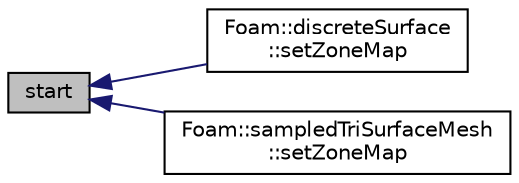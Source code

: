 digraph "start"
{
  bgcolor="transparent";
  edge [fontname="Helvetica",fontsize="10",labelfontname="Helvetica",labelfontsize="10"];
  node [fontname="Helvetica",fontsize="10",shape=record];
  rankdir="LR";
  Node1 [label="start",height=0.2,width=0.4,color="black", fillcolor="grey75", style="filled" fontcolor="black"];
  Node1 -> Node2 [dir="back",color="midnightblue",fontsize="10",style="solid",fontname="Helvetica"];
  Node2 [label="Foam::discreteSurface\l::setZoneMap",height=0.2,width=0.4,color="black",URL="$classFoam_1_1discreteSurface.html#a75fda79c233a770093925ffdf95e9831",tooltip="Set new zoneIds list based on the surfZoneList information. "];
  Node1 -> Node3 [dir="back",color="midnightblue",fontsize="10",style="solid",fontname="Helvetica"];
  Node3 [label="Foam::sampledTriSurfaceMesh\l::setZoneMap",height=0.2,width=0.4,color="black",URL="$classFoam_1_1sampledTriSurfaceMesh.html#a37fbbb9b923a96cb41317ddcf47884e0",tooltip="Set new zoneIds list based on the surfZoneList information. "];
}
